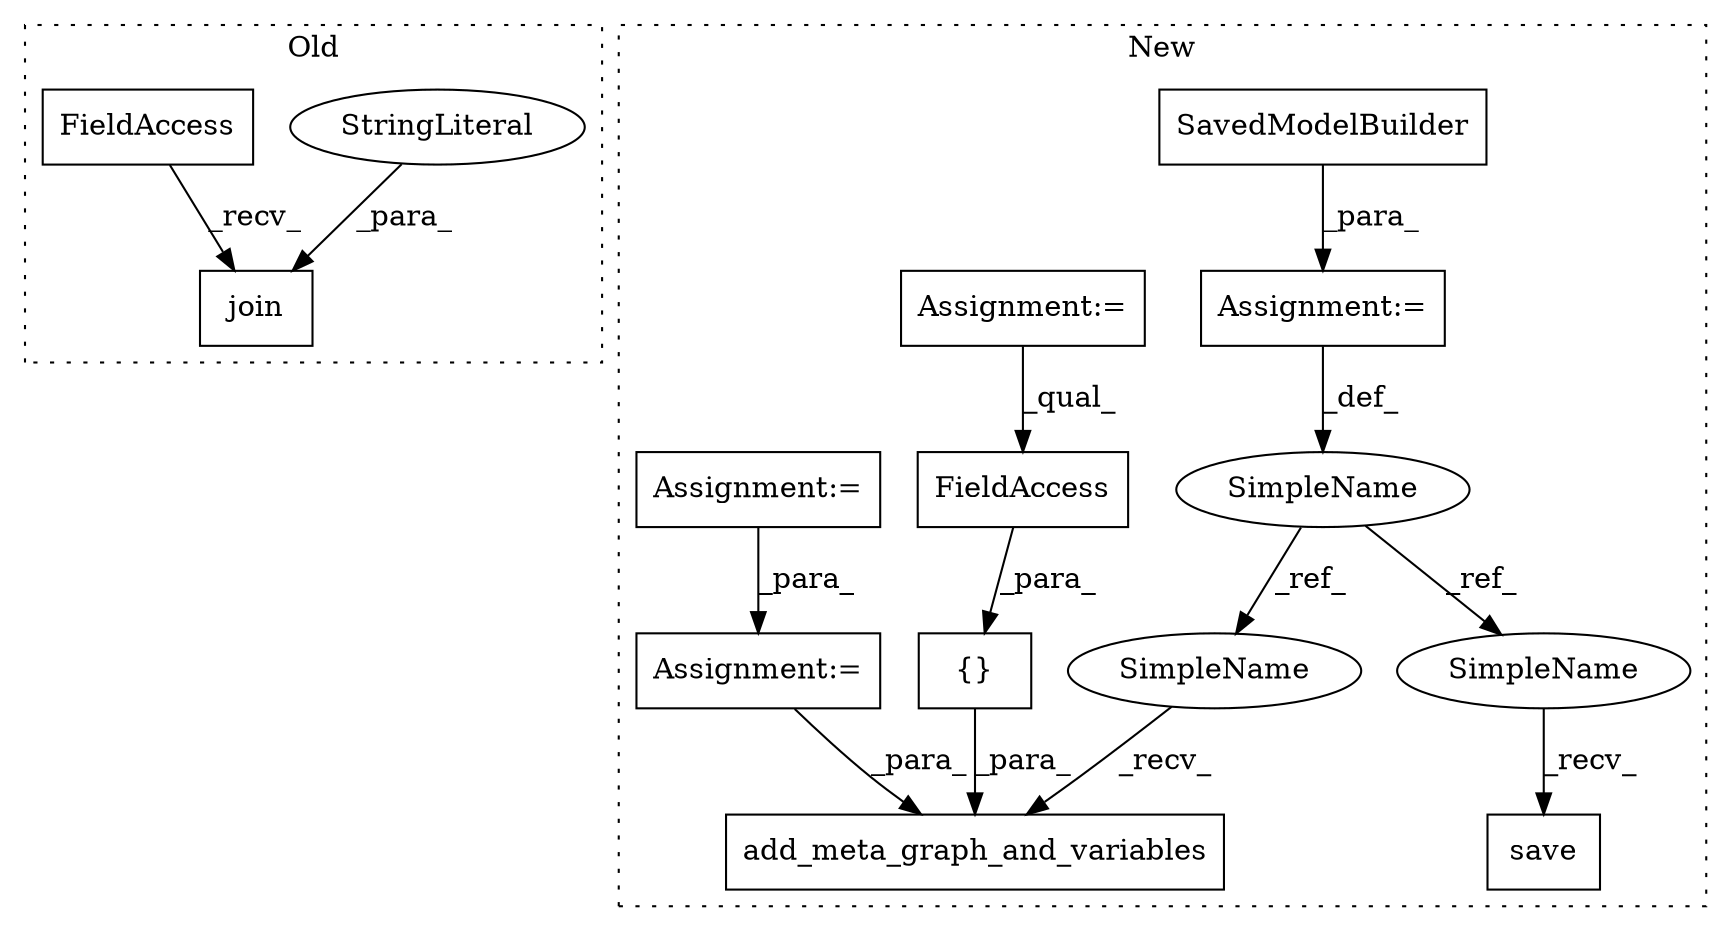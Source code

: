 digraph G {
subgraph cluster0 {
1 [label="join" a="32" s="9701,9725" l="5,1" shape="box"];
5 [label="StringLiteral" a="45" s="9717" l="8" shape="ellipse"];
9 [label="FieldAccess" a="22" s="9693" l="7" shape="box"];
label = "Old";
style="dotted";
}
subgraph cluster1 {
2 [label="add_meta_graph_and_variables" a="32" s="10132,10232" l="29,1" shape="box"];
3 [label="Assignment:=" a="7" s="9934" l="1" shape="box"];
4 [label="{}" a="4" s="10175,10197" l="1,1" shape="box"];
6 [label="SavedModelBuilder" a="32" s="10087,10115" l="18,1" shape="box"];
7 [label="save" a="32" s="10249,10259" l="5,1" shape="box"];
8 [label="SimpleName" a="42" s="10041" l="7" shape="ellipse"];
10 [label="FieldAccess" a="22" s="10176" l="21" shape="box"];
11 [label="Assignment:=" a="7" s="10048" l="1" shape="box"];
12 [label="Assignment:=" a="7" s="9236" l="13" shape="box"];
13 [label="Assignment:=" a="7" s="9217" l="9" shape="box"];
14 [label="SimpleName" a="42" s="10124" l="7" shape="ellipse"];
15 [label="SimpleName" a="42" s="10241" l="7" shape="ellipse"];
label = "New";
style="dotted";
}
3 -> 2 [label="_para_"];
4 -> 2 [label="_para_"];
5 -> 1 [label="_para_"];
6 -> 11 [label="_para_"];
8 -> 14 [label="_ref_"];
8 -> 15 [label="_ref_"];
9 -> 1 [label="_recv_"];
10 -> 4 [label="_para_"];
11 -> 8 [label="_def_"];
12 -> 10 [label="_qual_"];
13 -> 3 [label="_para_"];
14 -> 2 [label="_recv_"];
15 -> 7 [label="_recv_"];
}